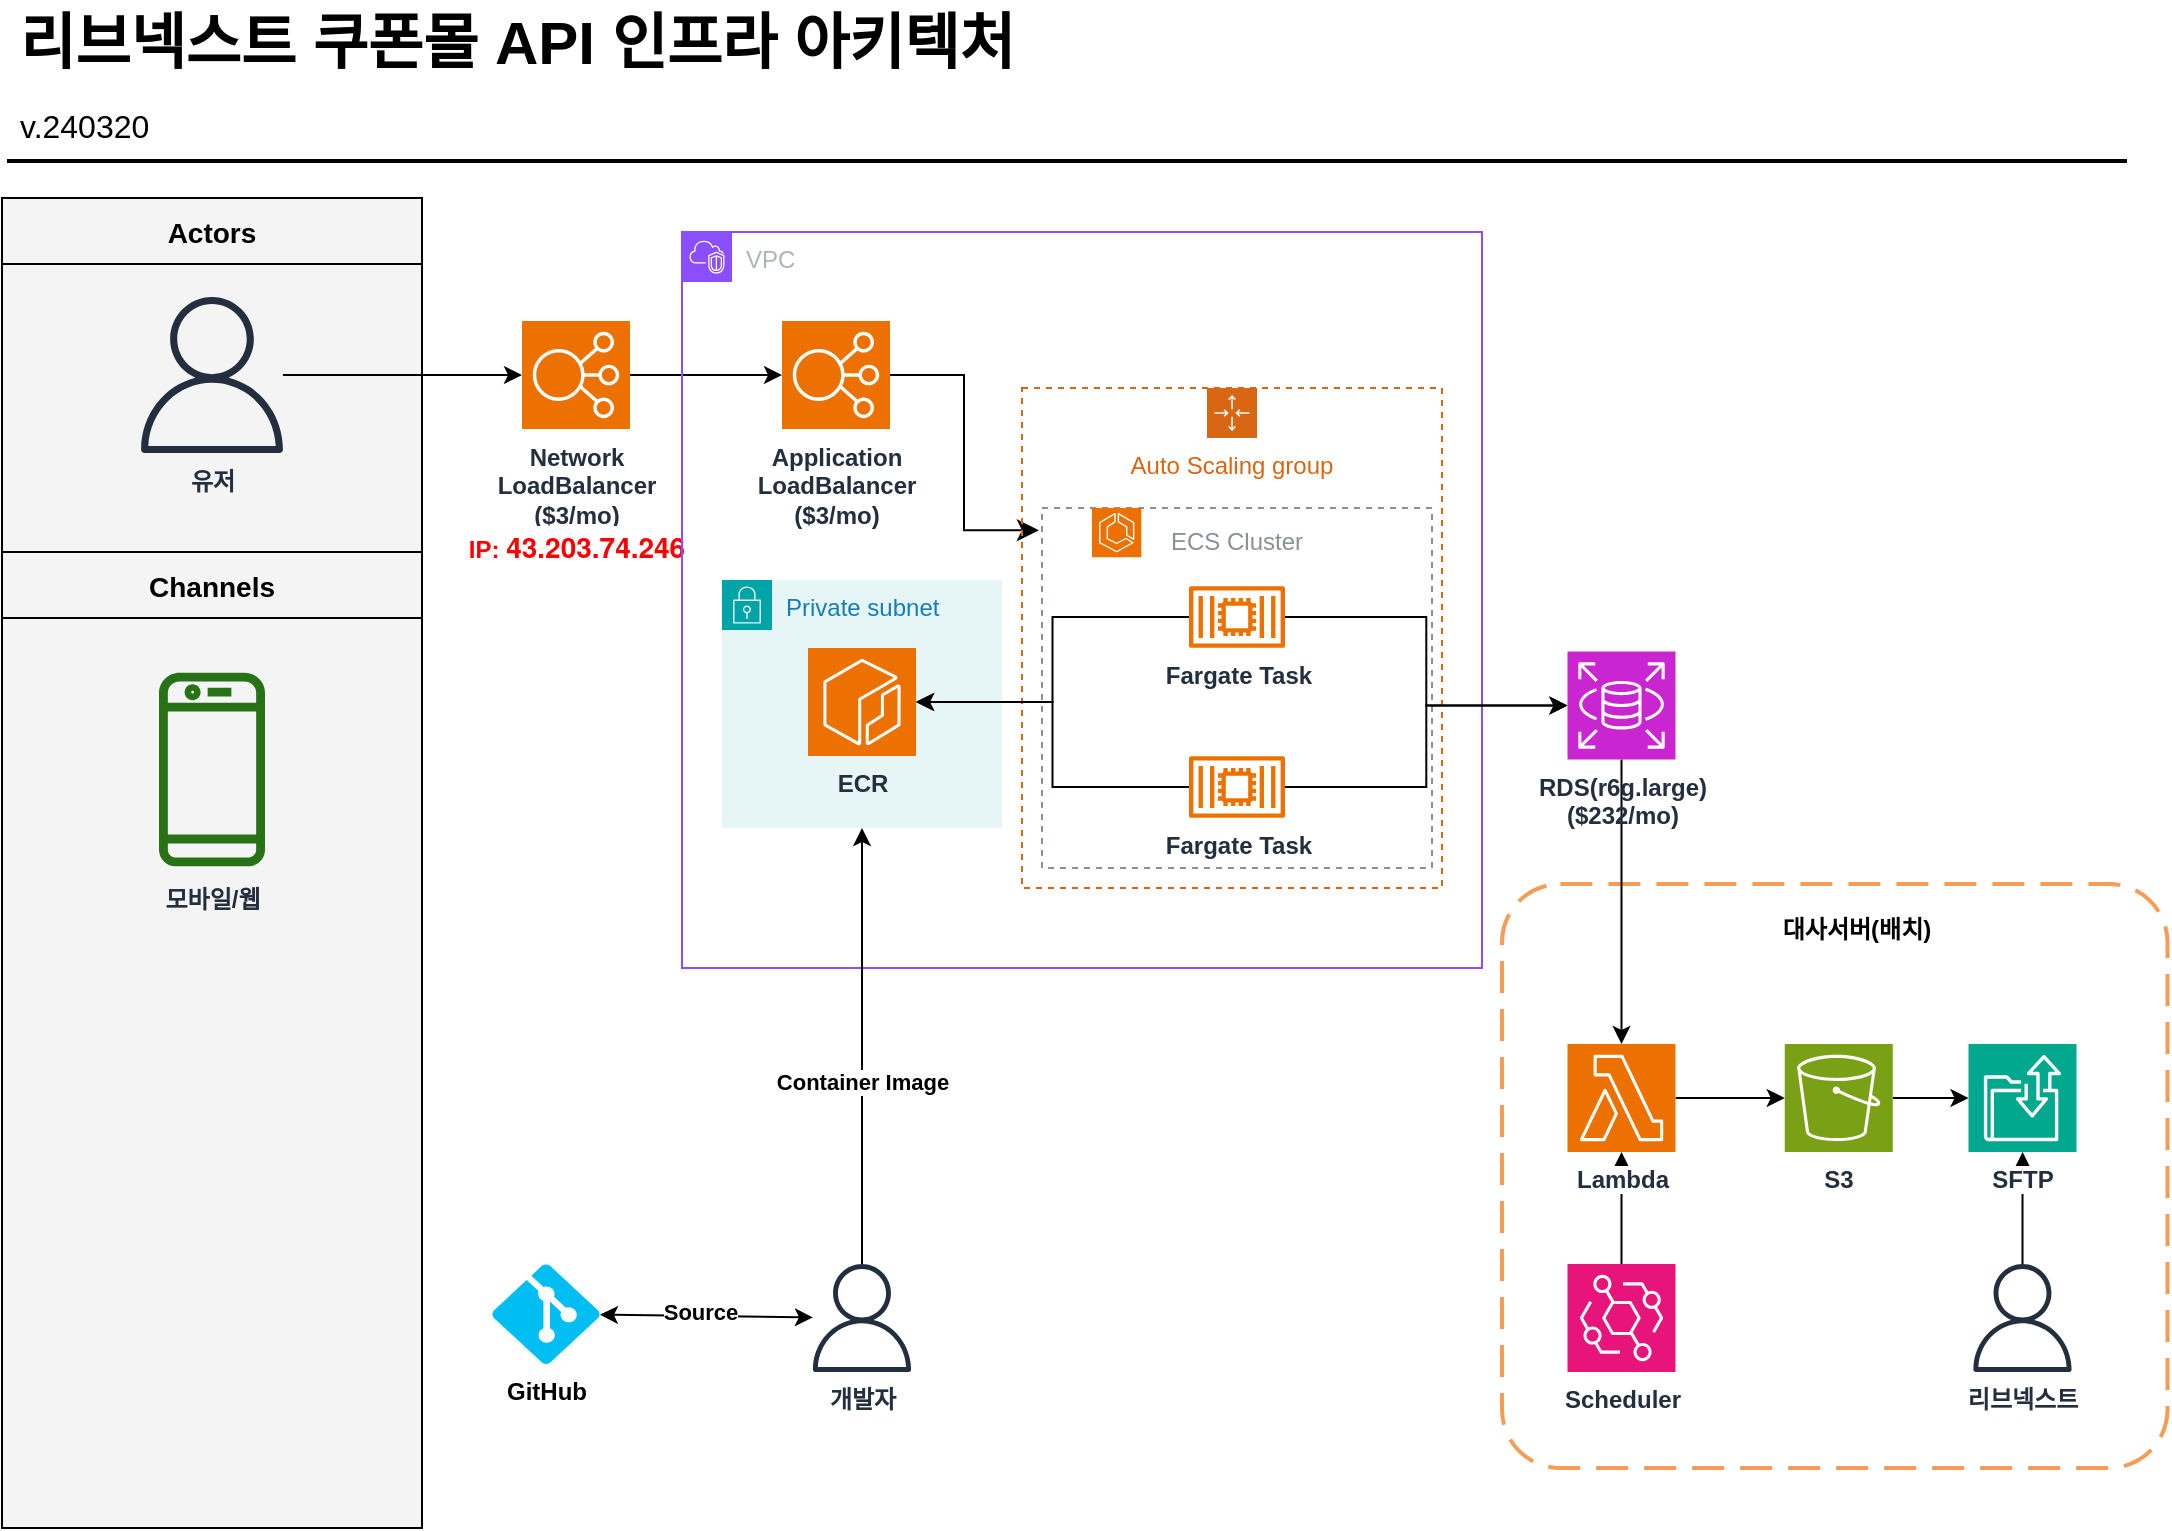 <mxfile version="24.0.7" type="github">
  <diagram id="Ht1M8jgEwFfnCIfOTk4-" name="Page-1">
    <mxGraphModel dx="2390" dy="1230" grid="1" gridSize="10" guides="1" tooltips="1" connect="1" arrows="1" fold="1" page="1" pageScale="1" pageWidth="1169" pageHeight="827" math="0" shadow="0">
      <root>
        <mxCell id="0" />
        <mxCell id="1" parent="0" />
        <mxCell id="Ok-R0W4esTiFm16ZemSn-85" value="" style="rounded=1;arcSize=10;dashed=1;strokeColor=#F59D56;fillColor=none;gradientColor=none;dashPattern=8 4;strokeWidth=2;" vertex="1" parent="1">
          <mxGeometry x="790" y="478" width="332.75" height="292" as="geometry" />
        </mxCell>
        <mxCell id="Ok-R0W4esTiFm16ZemSn-87" value="" style="edgeStyle=orthogonalEdgeStyle;rounded=0;orthogonalLoop=1;jettySize=auto;html=1;entryX=0.5;entryY=0;entryDx=0;entryDy=0;entryPerimeter=0;" edge="1" parent="1" source="WT9P7IldPV2H4tiKX_e4-3" target="WT9P7IldPV2H4tiKX_e4-35">
          <mxGeometry relative="1" as="geometry" />
        </mxCell>
        <mxCell id="WT9P7IldPV2H4tiKX_e4-3" value="&lt;b&gt;RDS(r6g.large)&lt;br&gt;($232/mo)&lt;/b&gt;" style="sketch=0;points=[[0,0,0],[0.25,0,0],[0.5,0,0],[0.75,0,0],[1,0,0],[0,1,0],[0.25,1,0],[0.5,1,0],[0.75,1,0],[1,1,0],[0,0.25,0],[0,0.5,0],[0,0.75,0],[1,0.25,0],[1,0.5,0],[1,0.75,0]];outlineConnect=0;fontColor=#232F3E;fillColor=#C925D1;strokeColor=#ffffff;dashed=0;verticalLabelPosition=bottom;verticalAlign=top;align=center;html=1;fontSize=12;fontStyle=0;aspect=fixed;shape=mxgraph.aws4.resourceIcon;resIcon=mxgraph.aws4.rds;" parent="1" vertex="1">
          <mxGeometry x="822.75" y="361.75" width="54" height="54" as="geometry" />
        </mxCell>
        <mxCell id="Ok-R0W4esTiFm16ZemSn-64" value="" style="edgeStyle=orthogonalEdgeStyle;rounded=0;orthogonalLoop=1;jettySize=auto;html=1;" edge="1" parent="1" source="WT9P7IldPV2H4tiKX_e4-6" target="Ok-R0W4esTiFm16ZemSn-40">
          <mxGeometry relative="1" as="geometry" />
        </mxCell>
        <mxCell id="WT9P7IldPV2H4tiKX_e4-6" value="&lt;b&gt;Network &lt;br&gt;LoadBalancer&lt;br&gt;($3/mo)&lt;br&gt;&lt;font color=&quot;#ff0000&quot;&gt;IP:&amp;nbsp;&lt;/font&gt;&lt;/b&gt;&lt;span style=&quot;font-family: &amp;quot;Amazon Ember&amp;quot;, &amp;quot;Helvetica Neue&amp;quot;, Roboto, Arial, sans-serif; font-size: 14px; text-align: start; background-color: rgb(255, 255, 255);&quot;&gt;&lt;b style=&quot;&quot;&gt;&lt;font color=&quot;#ff0000&quot;&gt;43.203.74.246&lt;/font&gt;&lt;/b&gt;&lt;/span&gt;" style="sketch=0;points=[[0,0,0],[0.25,0,0],[0.5,0,0],[0.75,0,0],[1,0,0],[0,1,0],[0.25,1,0],[0.5,1,0],[0.75,1,0],[1,1,0],[0,0.25,0],[0,0.5,0],[0,0.75,0],[1,0.25,0],[1,0.5,0],[1,0.75,0]];outlineConnect=0;fontColor=#232F3E;fillColor=#ED7100;strokeColor=#ffffff;dashed=0;verticalLabelPosition=bottom;verticalAlign=top;align=center;html=1;fontSize=12;fontStyle=0;aspect=fixed;shape=mxgraph.aws4.resourceIcon;resIcon=mxgraph.aws4.elastic_load_balancing;" parent="1" vertex="1">
          <mxGeometry x="300" y="196.5" width="54" height="54" as="geometry" />
        </mxCell>
        <mxCell id="Ok-R0W4esTiFm16ZemSn-83" value="" style="edgeStyle=orthogonalEdgeStyle;rounded=0;orthogonalLoop=1;jettySize=auto;html=1;" edge="1" parent="1" source="WT9P7IldPV2H4tiKX_e4-32" target="WT9P7IldPV2H4tiKX_e4-35">
          <mxGeometry relative="1" as="geometry" />
        </mxCell>
        <mxCell id="WT9P7IldPV2H4tiKX_e4-32" value="&lt;span style=&quot;background-color: rgb(255, 255, 255);&quot;&gt;&lt;b&gt;Scheduler&lt;/b&gt;&lt;/span&gt;" style="sketch=0;points=[[0,0,0],[0.25,0,0],[0.5,0,0],[0.75,0,0],[1,0,0],[0,1,0],[0.25,1,0],[0.5,1,0],[0.75,1,0],[1,1,0],[0,0.25,0],[0,0.5,0],[0,0.75,0],[1,0.25,0],[1,0.5,0],[1,0.75,0]];outlineConnect=0;fontColor=#232F3E;fillColor=#E7157B;strokeColor=#ffffff;dashed=0;verticalLabelPosition=bottom;verticalAlign=top;align=center;html=1;fontSize=12;fontStyle=0;aspect=fixed;shape=mxgraph.aws4.resourceIcon;resIcon=mxgraph.aws4.eventbridge;" parent="1" vertex="1">
          <mxGeometry x="822.75" y="668" width="54" height="54" as="geometry" />
        </mxCell>
        <mxCell id="Ok-R0W4esTiFm16ZemSn-84" value="" style="edgeStyle=orthogonalEdgeStyle;rounded=0;orthogonalLoop=1;jettySize=auto;html=1;" edge="1" parent="1" source="WT9P7IldPV2H4tiKX_e4-35" target="WT9P7IldPV2H4tiKX_e4-39">
          <mxGeometry relative="1" as="geometry" />
        </mxCell>
        <mxCell id="WT9P7IldPV2H4tiKX_e4-35" value="&lt;span style=&quot;background-color: rgb(255, 255, 255);&quot;&gt;&lt;b&gt;Lambda&lt;/b&gt;&lt;/span&gt;" style="sketch=0;points=[[0,0,0],[0.25,0,0],[0.5,0,0],[0.75,0,0],[1,0,0],[0,1,0],[0.25,1,0],[0.5,1,0],[0.75,1,0],[1,1,0],[0,0.25,0],[0,0.5,0],[0,0.75,0],[1,0.25,0],[1,0.5,0],[1,0.75,0]];outlineConnect=0;fontColor=#232F3E;fillColor=#ED7100;strokeColor=#ffffff;dashed=0;verticalLabelPosition=bottom;verticalAlign=top;align=center;html=1;fontSize=12;fontStyle=0;aspect=fixed;shape=mxgraph.aws4.resourceIcon;resIcon=mxgraph.aws4.lambda;" parent="1" vertex="1">
          <mxGeometry x="822.75" y="558" width="54" height="54" as="geometry" />
        </mxCell>
        <mxCell id="Ok-R0W4esTiFm16ZemSn-81" style="edgeStyle=orthogonalEdgeStyle;rounded=0;orthogonalLoop=1;jettySize=auto;html=1;" edge="1" parent="1" source="WT9P7IldPV2H4tiKX_e4-39" target="WT9P7IldPV2H4tiKX_e4-43">
          <mxGeometry relative="1" as="geometry" />
        </mxCell>
        <mxCell id="WT9P7IldPV2H4tiKX_e4-39" value="&lt;b&gt;S3&lt;/b&gt;" style="sketch=0;points=[[0,0,0],[0.25,0,0],[0.5,0,0],[0.75,0,0],[1,0,0],[0,1,0],[0.25,1,0],[0.5,1,0],[0.75,1,0],[1,1,0],[0,0.25,0],[0,0.5,0],[0,0.75,0],[1,0.25,0],[1,0.5,0],[1,0.75,0]];outlineConnect=0;fontColor=#232F3E;fillColor=#7AA116;strokeColor=#ffffff;dashed=0;verticalLabelPosition=bottom;verticalAlign=top;align=center;html=1;fontSize=12;fontStyle=0;aspect=fixed;shape=mxgraph.aws4.resourceIcon;resIcon=mxgraph.aws4.s3;" parent="1" vertex="1">
          <mxGeometry x="931.38" y="558" width="54" height="54" as="geometry" />
        </mxCell>
        <mxCell id="Ok-R0W4esTiFm16ZemSn-32" value="VPC" style="points=[[0,0],[0.25,0],[0.5,0],[0.75,0],[1,0],[1,0.25],[1,0.5],[1,0.75],[1,1],[0.75,1],[0.5,1],[0.25,1],[0,1],[0,0.75],[0,0.5],[0,0.25]];outlineConnect=0;gradientColor=none;html=1;whiteSpace=wrap;fontSize=12;fontStyle=0;container=0;pointerEvents=0;collapsible=0;recursiveResize=0;shape=mxgraph.aws4.group;grIcon=mxgraph.aws4.group_vpc2;strokeColor=#8C4FFF;fillColor=none;verticalAlign=top;align=left;spacingLeft=30;fontColor=#AAB7B8;dashed=0;" vertex="1" parent="1">
          <mxGeometry x="380" y="152" width="400" height="368" as="geometry" />
        </mxCell>
        <mxCell id="Ok-R0W4esTiFm16ZemSn-33" value="리브넥스트 쿠폰몰 API 인프라 아키텍처" style="text;html=1;resizable=0;points=[];autosize=1;align=left;verticalAlign=top;spacingTop=-4;fontSize=30;fontStyle=1;labelBackgroundColor=none;" vertex="1" parent="1">
          <mxGeometry x="46.5" y="36.5" width="560" height="40" as="geometry" />
        </mxCell>
        <mxCell id="Ok-R0W4esTiFm16ZemSn-34" value="v.240320" style="text;html=1;resizable=0;points=[];autosize=1;align=left;verticalAlign=top;spacingTop=-4;fontSize=16;labelBackgroundColor=none;" vertex="1" parent="1">
          <mxGeometry x="46.5" y="86.5" width="90" height="30" as="geometry" />
        </mxCell>
        <mxCell id="Ok-R0W4esTiFm16ZemSn-35" value="" style="line;strokeWidth=2;html=1;fontSize=14;labelBackgroundColor=none;" vertex="1" parent="1">
          <mxGeometry x="42.5" y="111.5" width="1060" height="10" as="geometry" />
        </mxCell>
        <mxCell id="Ok-R0W4esTiFm16ZemSn-36" value="Actors" style="swimlane;fontSize=14;align=center;swimlaneFillColor=#f4f4f4;fillColor=#f4f4f4;startSize=33;container=1;pointerEvents=0;collapsible=0;recursiveResize=0;" vertex="1" parent="1">
          <mxGeometry x="40" y="135" width="210" height="177" as="geometry" />
        </mxCell>
        <mxCell id="Ok-R0W4esTiFm16ZemSn-37" value="&lt;b&gt;유저&lt;/b&gt;" style="outlineConnect=0;fontColor=#232F3E;gradientColor=none;fillColor=#232F3E;strokeColor=none;dashed=0;verticalLabelPosition=bottom;verticalAlign=top;align=center;html=1;fontSize=12;fontStyle=0;aspect=fixed;pointerEvents=1;shape=mxgraph.aws4.user;labelBackgroundColor=none;" vertex="1" parent="Ok-R0W4esTiFm16ZemSn-36">
          <mxGeometry x="66" y="49.5" width="78" height="78" as="geometry" />
        </mxCell>
        <mxCell id="Ok-R0W4esTiFm16ZemSn-38" value="Channels" style="swimlane;fontSize=14;align=center;swimlaneFillColor=#f4f4f4;fillColor=#f4f4f4;startSize=33;container=1;pointerEvents=0;collapsible=0;recursiveResize=0;" vertex="1" parent="1">
          <mxGeometry x="40" y="312" width="210" height="488" as="geometry" />
        </mxCell>
        <mxCell id="Ok-R0W4esTiFm16ZemSn-39" value="&lt;b&gt;모바일/웹&lt;/b&gt;" style="outlineConnect=0;fontColor=#232F3E;gradientColor=none;strokeColor=none;fillColor=#277116;dashed=0;verticalLabelPosition=bottom;verticalAlign=top;align=center;html=1;fontSize=12;fontStyle=0;shape=mxgraph.aws4.mobile_client;labelBackgroundColor=none;" vertex="1" parent="Ok-R0W4esTiFm16ZemSn-38">
          <mxGeometry x="78.5" y="57.5" width="53" height="102.5" as="geometry" />
        </mxCell>
        <mxCell id="Ok-R0W4esTiFm16ZemSn-40" value="&lt;b&gt;Application&lt;br&gt;LoadBalancer&lt;/b&gt;&lt;div&gt;&lt;b&gt;($3/mo)&lt;/b&gt;&lt;/div&gt;" style="sketch=0;points=[[0,0,0],[0.25,0,0],[0.5,0,0],[0.75,0,0],[1,0,0],[0,1,0],[0.25,1,0],[0.5,1,0],[0.75,1,0],[1,1,0],[0,0.25,0],[0,0.5,0],[0,0.75,0],[1,0.25,0],[1,0.5,0],[1,0.75,0]];outlineConnect=0;fontColor=#232F3E;fillColor=#ED7100;strokeColor=#ffffff;dashed=0;verticalLabelPosition=bottom;verticalAlign=top;align=center;html=1;fontSize=12;fontStyle=0;aspect=fixed;shape=mxgraph.aws4.resourceIcon;resIcon=mxgraph.aws4.elastic_load_balancing;" vertex="1" parent="1">
          <mxGeometry x="430" y="196.5" width="54" height="54" as="geometry" />
        </mxCell>
        <mxCell id="Ok-R0W4esTiFm16ZemSn-41" value="" style="edgeStyle=elbowEdgeStyle;elbow=horizontal;endArrow=classic;html=1;curved=0;rounded=0;endSize=8;startSize=8;exitX=1;exitY=0.5;exitDx=0;exitDy=0;exitPerimeter=0;entryX=-0.008;entryY=0.062;entryDx=0;entryDy=0;entryPerimeter=0;" edge="1" parent="1" source="Ok-R0W4esTiFm16ZemSn-40" target="Ok-R0W4esTiFm16ZemSn-48">
          <mxGeometry width="50" height="50" relative="1" as="geometry">
            <mxPoint x="441" y="420" as="sourcePoint" />
            <mxPoint x="491" y="370" as="targetPoint" />
          </mxGeometry>
        </mxCell>
        <mxCell id="Ok-R0W4esTiFm16ZemSn-54" value="&lt;b&gt;개발자&lt;/b&gt;" style="outlineConnect=0;fontColor=#232F3E;gradientColor=none;fillColor=#232F3E;strokeColor=none;dashed=0;verticalLabelPosition=bottom;verticalAlign=top;align=center;html=1;fontSize=12;fontStyle=0;aspect=fixed;pointerEvents=1;shape=mxgraph.aws4.user;labelBackgroundColor=none;" vertex="1" parent="1">
          <mxGeometry x="443" y="668" width="54" height="54" as="geometry" />
        </mxCell>
        <mxCell id="Ok-R0W4esTiFm16ZemSn-57" value="" style="endArrow=classic;html=1;rounded=0;entryX=0.5;entryY=1;entryDx=0;entryDy=0;" edge="1" parent="1" source="Ok-R0W4esTiFm16ZemSn-54" target="Ok-R0W4esTiFm16ZemSn-51">
          <mxGeometry width="50" height="50" relative="1" as="geometry">
            <mxPoint x="559" y="616" as="sourcePoint" />
            <mxPoint x="640" y="610" as="targetPoint" />
          </mxGeometry>
        </mxCell>
        <mxCell id="Ok-R0W4esTiFm16ZemSn-58" value="&lt;b&gt;Container Image&lt;/b&gt;" style="edgeLabel;html=1;align=center;verticalAlign=middle;resizable=0;points=[];" vertex="1" connectable="0" parent="Ok-R0W4esTiFm16ZemSn-57">
          <mxGeometry x="-0.165" relative="1" as="geometry">
            <mxPoint as="offset" />
          </mxGeometry>
        </mxCell>
        <mxCell id="Ok-R0W4esTiFm16ZemSn-59" value="&lt;b&gt;GitHub&lt;/b&gt;" style="verticalLabelPosition=bottom;html=1;verticalAlign=top;align=center;strokeColor=none;fillColor=#00BEF2;shape=mxgraph.azure.git_repository;" vertex="1" parent="1">
          <mxGeometry x="285" y="668" width="54" height="50" as="geometry" />
        </mxCell>
        <mxCell id="Ok-R0W4esTiFm16ZemSn-61" value="" style="endArrow=classic;startArrow=classic;html=1;rounded=0;" edge="1" parent="1" source="Ok-R0W4esTiFm16ZemSn-54" target="Ok-R0W4esTiFm16ZemSn-59">
          <mxGeometry width="50" height="50" relative="1" as="geometry">
            <mxPoint x="409" y="682" as="sourcePoint" />
            <mxPoint x="459" y="632" as="targetPoint" />
          </mxGeometry>
        </mxCell>
        <mxCell id="Ok-R0W4esTiFm16ZemSn-62" value="Source" style="edgeLabel;html=1;align=center;verticalAlign=middle;resizable=0;points=[];fontStyle=1" vertex="1" connectable="0" parent="Ok-R0W4esTiFm16ZemSn-61">
          <mxGeometry x="0.068" y="-2" relative="1" as="geometry">
            <mxPoint as="offset" />
          </mxGeometry>
        </mxCell>
        <mxCell id="Ok-R0W4esTiFm16ZemSn-63" value="" style="edgeStyle=orthogonalEdgeStyle;rounded=0;orthogonalLoop=1;jettySize=auto;html=1;" edge="1" parent="1" source="Ok-R0W4esTiFm16ZemSn-37" target="WT9P7IldPV2H4tiKX_e4-6">
          <mxGeometry relative="1" as="geometry" />
        </mxCell>
        <mxCell id="Ok-R0W4esTiFm16ZemSn-45" value="Auto Scaling group" style="points=[[0,0],[0.25,0],[0.5,0],[0.75,0],[1,0],[1,0.25],[1,0.5],[1,0.75],[1,1],[0.75,1],[0.5,1],[0.25,1],[0,1],[0,0.75],[0,0.5],[0,0.25]];outlineConnect=0;gradientColor=none;html=1;whiteSpace=wrap;fontSize=12;fontStyle=0;container=0;pointerEvents=0;collapsible=0;recursiveResize=0;shape=mxgraph.aws4.groupCenter;grIcon=mxgraph.aws4.group_auto_scaling_group;grStroke=1;strokeColor=#D86613;fillColor=none;verticalAlign=top;align=center;fontColor=#D86613;dashed=1;spacingTop=25;" vertex="1" parent="1">
          <mxGeometry x="550" y="230" width="210" height="250" as="geometry" />
        </mxCell>
        <mxCell id="Ok-R0W4esTiFm16ZemSn-82" value="" style="edgeStyle=orthogonalEdgeStyle;rounded=0;orthogonalLoop=1;jettySize=auto;html=1;" edge="1" parent="1" source="Ok-R0W4esTiFm16ZemSn-80" target="WT9P7IldPV2H4tiKX_e4-43">
          <mxGeometry relative="1" as="geometry" />
        </mxCell>
        <mxCell id="Ok-R0W4esTiFm16ZemSn-80" value="&lt;b&gt;리브넥스트&lt;/b&gt;" style="outlineConnect=0;fontColor=#232F3E;gradientColor=none;fillColor=#232F3E;strokeColor=none;dashed=0;verticalLabelPosition=bottom;verticalAlign=top;align=center;html=1;fontSize=12;fontStyle=0;aspect=fixed;pointerEvents=1;shape=mxgraph.aws4.user;labelBackgroundColor=none;" vertex="1" parent="1">
          <mxGeometry x="1023.25" y="668" width="54" height="54" as="geometry" />
        </mxCell>
        <mxCell id="Ok-R0W4esTiFm16ZemSn-51" value="Private subnet" style="points=[[0,0],[0.25,0],[0.5,0],[0.75,0],[1,0],[1,0.25],[1,0.5],[1,0.75],[1,1],[0.75,1],[0.5,1],[0.25,1],[0,1],[0,0.75],[0,0.5],[0,0.25]];outlineConnect=0;gradientColor=none;html=1;whiteSpace=wrap;fontSize=12;fontStyle=0;container=0;pointerEvents=0;collapsible=0;recursiveResize=0;shape=mxgraph.aws4.group;grIcon=mxgraph.aws4.group_security_group;grStroke=0;strokeColor=#00A4A6;fillColor=#E6F6F7;verticalAlign=top;align=left;spacingLeft=30;fontColor=#147EBA;dashed=0;" vertex="1" parent="1">
          <mxGeometry x="400" y="326" width="140" height="124" as="geometry" />
        </mxCell>
        <mxCell id="Ok-R0W4esTiFm16ZemSn-56" value="ECR" style="sketch=0;points=[[0,0,0],[0.25,0,0],[0.5,0,0],[0.75,0,0],[1,0,0],[0,1,0],[0.25,1,0],[0.5,1,0],[0.75,1,0],[1,1,0],[0,0.25,0],[0,0.5,0],[0,0.75,0],[1,0.25,0],[1,0.5,0],[1,0.75,0]];outlineConnect=0;fontColor=#232F3E;fillColor=#ED7100;strokeColor=#ffffff;dashed=0;verticalLabelPosition=bottom;verticalAlign=top;align=center;html=1;fontSize=12;fontStyle=1;aspect=fixed;shape=mxgraph.aws4.resourceIcon;resIcon=mxgraph.aws4.ecr;" vertex="1" parent="1">
          <mxGeometry x="443" y="360" width="54" height="54" as="geometry" />
        </mxCell>
        <mxCell id="Ok-R0W4esTiFm16ZemSn-86" value="&lt;b&gt;대사서버(배치)&lt;/b&gt;" style="text;html=1;align=center;verticalAlign=middle;resizable=0;points=[];autosize=1;strokeColor=none;fillColor=none;" vertex="1" parent="1">
          <mxGeometry x="916.75" y="486" width="100" height="30" as="geometry" />
        </mxCell>
        <mxCell id="Ok-R0W4esTiFm16ZemSn-48" value="ECS Cluster" style="outlineConnect=0;gradientColor=none;html=1;whiteSpace=wrap;fontSize=12;fontStyle=0;strokeColor=#879196;fillColor=none;verticalAlign=top;align=center;fontColor=#879196;dashed=1;spacingTop=3;" vertex="1" parent="1">
          <mxGeometry x="560" y="290" width="195" height="180" as="geometry" />
        </mxCell>
        <mxCell id="Ok-R0W4esTiFm16ZemSn-49" value="" style="sketch=0;points=[[0,0,0],[0.25,0,0],[0.5,0,0],[0.75,0,0],[1,0,0],[0,1,0],[0.25,1,0],[0.5,1,0],[0.75,1,0],[1,1,0],[0,0.25,0],[0,0.5,0],[0,0.75,0],[1,0.25,0],[1,0.5,0],[1,0.75,0]];outlineConnect=0;fontColor=#232F3E;fillColor=#ED7100;strokeColor=#ffffff;dashed=0;verticalLabelPosition=bottom;verticalAlign=top;align=center;html=1;fontSize=12;fontStyle=0;aspect=fixed;shape=mxgraph.aws4.resourceIcon;resIcon=mxgraph.aws4.ecs;" vertex="1" parent="1">
          <mxGeometry x="585" y="290" width="24.677" height="24.677" as="geometry" />
        </mxCell>
        <mxCell id="Ok-R0W4esTiFm16ZemSn-92" style="edgeStyle=orthogonalEdgeStyle;rounded=0;orthogonalLoop=1;jettySize=auto;html=1;" edge="1" parent="1" source="Ok-R0W4esTiFm16ZemSn-72" target="WT9P7IldPV2H4tiKX_e4-3">
          <mxGeometry relative="1" as="geometry" />
        </mxCell>
        <mxCell id="Ok-R0W4esTiFm16ZemSn-72" value="&lt;b&gt;Fargate Task&lt;/b&gt;" style="sketch=0;outlineConnect=0;fontColor=#232F3E;gradientColor=none;fillColor=#ED7100;strokeColor=none;dashed=0;verticalLabelPosition=bottom;verticalAlign=top;align=center;html=1;fontSize=12;fontStyle=0;aspect=fixed;pointerEvents=1;shape=mxgraph.aws4.container_2;" vertex="1" parent="1">
          <mxGeometry x="633.5" y="414" width="48" height="31" as="geometry" />
        </mxCell>
        <mxCell id="Ok-R0W4esTiFm16ZemSn-52" value="&lt;b&gt;Fargate Task&lt;/b&gt;" style="sketch=0;outlineConnect=0;fontColor=#232F3E;gradientColor=none;fillColor=#ED7100;strokeColor=none;dashed=0;verticalLabelPosition=bottom;verticalAlign=top;align=center;html=1;fontSize=12;fontStyle=0;aspect=fixed;pointerEvents=1;shape=mxgraph.aws4.container_2;" vertex="1" parent="1">
          <mxGeometry x="633.5" y="329" width="48" height="31" as="geometry" />
        </mxCell>
        <mxCell id="WT9P7IldPV2H4tiKX_e4-43" value="&lt;span style=&quot;background-color: rgb(255, 255, 255);&quot;&gt;&lt;b&gt;SFTP&lt;/b&gt;&lt;/span&gt;" style="sketch=0;points=[[0,0,0],[0.25,0,0],[0.5,0,0],[0.75,0,0],[1,0,0],[0,1,0],[0.25,1,0],[0.5,1,0],[0.75,1,0],[1,1,0],[0,0.25,0],[0,0.5,0],[0,0.75,0],[1,0.25,0],[1,0.5,0],[1,0.75,0]];outlineConnect=0;fontColor=#232F3E;fillColor=#01A88D;strokeColor=#ffffff;dashed=0;verticalLabelPosition=bottom;verticalAlign=top;align=center;html=1;fontSize=12;fontStyle=0;aspect=fixed;shape=mxgraph.aws4.resourceIcon;resIcon=mxgraph.aws4.transfer_family;" parent="1" vertex="1">
          <mxGeometry x="1023.25" y="558" width="54" height="54" as="geometry" />
        </mxCell>
        <mxCell id="Ok-R0W4esTiFm16ZemSn-89" style="edgeStyle=orthogonalEdgeStyle;rounded=0;orthogonalLoop=1;jettySize=auto;html=1;entryX=1;entryY=0.5;entryDx=0;entryDy=0;entryPerimeter=0;" edge="1" parent="1" source="Ok-R0W4esTiFm16ZemSn-72" target="Ok-R0W4esTiFm16ZemSn-56">
          <mxGeometry relative="1" as="geometry" />
        </mxCell>
        <mxCell id="Ok-R0W4esTiFm16ZemSn-90" style="edgeStyle=orthogonalEdgeStyle;rounded=0;orthogonalLoop=1;jettySize=auto;html=1;entryX=1;entryY=0.5;entryDx=0;entryDy=0;entryPerimeter=0;" edge="1" parent="1" source="Ok-R0W4esTiFm16ZemSn-52" target="Ok-R0W4esTiFm16ZemSn-56">
          <mxGeometry relative="1" as="geometry" />
        </mxCell>
        <mxCell id="Ok-R0W4esTiFm16ZemSn-91" style="edgeStyle=orthogonalEdgeStyle;rounded=0;orthogonalLoop=1;jettySize=auto;html=1;entryX=0;entryY=0.5;entryDx=0;entryDy=0;entryPerimeter=0;" edge="1" parent="1" source="Ok-R0W4esTiFm16ZemSn-52" target="WT9P7IldPV2H4tiKX_e4-3">
          <mxGeometry relative="1" as="geometry" />
        </mxCell>
      </root>
    </mxGraphModel>
  </diagram>
</mxfile>
